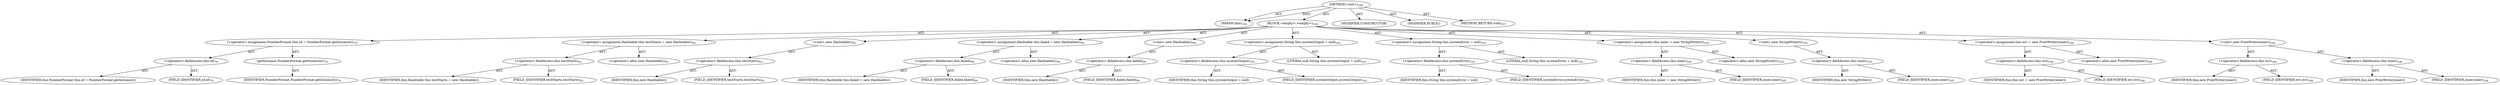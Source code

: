 digraph "&lt;init&gt;" {  
"111669149696" [label = <(METHOD,&lt;init&gt;)<SUB>104</SUB>> ]
"115964116997" [label = <(PARAM,this)<SUB>104</SUB>> ]
"25769803776" [label = <(BLOCK,&lt;empty&gt;,&lt;empty&gt;)<SUB>104</SUB>> ]
"30064771072" [label = <(&lt;operator&gt;.assignment,NumberFormat this.nf = NumberFormat.getInstance())<SUB>79</SUB>> ]
"30064771073" [label = <(&lt;operator&gt;.fieldAccess,this.nf)<SUB>79</SUB>> ]
"68719476741" [label = <(IDENTIFIER,this,NumberFormat this.nf = NumberFormat.getInstance())> ]
"55834574848" [label = <(FIELD_IDENTIFIER,nf,nf)<SUB>79</SUB>> ]
"30064771074" [label = <(getInstance,NumberFormat.getInstance())<SUB>79</SUB>> ]
"68719476742" [label = <(IDENTIFIER,NumberFormat,NumberFormat.getInstance())<SUB>79</SUB>> ]
"30064771075" [label = <(&lt;operator&gt;.assignment,Hashtable this.testStarts = new Hashtable())<SUB>83</SUB>> ]
"30064771076" [label = <(&lt;operator&gt;.fieldAccess,this.testStarts)<SUB>83</SUB>> ]
"68719476743" [label = <(IDENTIFIER,this,Hashtable this.testStarts = new Hashtable())> ]
"55834574849" [label = <(FIELD_IDENTIFIER,testStarts,testStarts)<SUB>83</SUB>> ]
"30064771077" [label = <(&lt;operator&gt;.alloc,new Hashtable())<SUB>83</SUB>> ]
"30064771078" [label = <(&lt;init&gt;,new Hashtable())<SUB>83</SUB>> ]
"30064771079" [label = <(&lt;operator&gt;.fieldAccess,this.testStarts)<SUB>83</SUB>> ]
"68719476744" [label = <(IDENTIFIER,this,new Hashtable())> ]
"55834574850" [label = <(FIELD_IDENTIFIER,testStarts,testStarts)<SUB>83</SUB>> ]
"30064771080" [label = <(&lt;operator&gt;.assignment,Hashtable this.failed = new Hashtable())<SUB>99</SUB>> ]
"30064771081" [label = <(&lt;operator&gt;.fieldAccess,this.failed)<SUB>99</SUB>> ]
"68719476745" [label = <(IDENTIFIER,this,Hashtable this.failed = new Hashtable())> ]
"55834574851" [label = <(FIELD_IDENTIFIER,failed,failed)<SUB>99</SUB>> ]
"30064771082" [label = <(&lt;operator&gt;.alloc,new Hashtable())<SUB>99</SUB>> ]
"30064771083" [label = <(&lt;init&gt;,new Hashtable())<SUB>99</SUB>> ]
"30064771084" [label = <(&lt;operator&gt;.fieldAccess,this.failed)<SUB>99</SUB>> ]
"68719476746" [label = <(IDENTIFIER,this,new Hashtable())> ]
"55834574852" [label = <(FIELD_IDENTIFIER,failed,failed)<SUB>99</SUB>> ]
"30064771085" [label = <(&lt;operator&gt;.assignment,String this.systemOutput = null)<SUB>101</SUB>> ]
"30064771086" [label = <(&lt;operator&gt;.fieldAccess,this.systemOutput)<SUB>101</SUB>> ]
"68719476747" [label = <(IDENTIFIER,this,String this.systemOutput = null)> ]
"55834574853" [label = <(FIELD_IDENTIFIER,systemOutput,systemOutput)<SUB>101</SUB>> ]
"90194313216" [label = <(LITERAL,null,String this.systemOutput = null)<SUB>101</SUB>> ]
"30064771087" [label = <(&lt;operator&gt;.assignment,String this.systemError = null)<SUB>102</SUB>> ]
"30064771088" [label = <(&lt;operator&gt;.fieldAccess,this.systemError)<SUB>102</SUB>> ]
"68719476748" [label = <(IDENTIFIER,this,String this.systemError = null)> ]
"55834574854" [label = <(FIELD_IDENTIFIER,systemError,systemError)<SUB>102</SUB>> ]
"90194313217" [label = <(LITERAL,null,String this.systemError = null)<SUB>102</SUB>> ]
"30064771089" [label = <(&lt;operator&gt;.assignment,this.inner = new StringWriter())<SUB>105</SUB>> ]
"30064771090" [label = <(&lt;operator&gt;.fieldAccess,this.inner)<SUB>105</SUB>> ]
"68719476749" [label = <(IDENTIFIER,this,this.inner = new StringWriter())> ]
"55834574855" [label = <(FIELD_IDENTIFIER,inner,inner)<SUB>105</SUB>> ]
"30064771091" [label = <(&lt;operator&gt;.alloc,new StringWriter())<SUB>105</SUB>> ]
"30064771092" [label = <(&lt;init&gt;,new StringWriter())<SUB>105</SUB>> ]
"30064771093" [label = <(&lt;operator&gt;.fieldAccess,this.inner)<SUB>105</SUB>> ]
"68719476750" [label = <(IDENTIFIER,this,new StringWriter())> ]
"55834574856" [label = <(FIELD_IDENTIFIER,inner,inner)<SUB>105</SUB>> ]
"30064771094" [label = <(&lt;operator&gt;.assignment,this.wri = new PrintWriter(inner))<SUB>106</SUB>> ]
"30064771095" [label = <(&lt;operator&gt;.fieldAccess,this.wri)<SUB>106</SUB>> ]
"68719476751" [label = <(IDENTIFIER,this,this.wri = new PrintWriter(inner))> ]
"55834574857" [label = <(FIELD_IDENTIFIER,wri,wri)<SUB>106</SUB>> ]
"30064771096" [label = <(&lt;operator&gt;.alloc,new PrintWriter(inner))<SUB>106</SUB>> ]
"30064771097" [label = <(&lt;init&gt;,new PrintWriter(inner))<SUB>106</SUB>> ]
"30064771098" [label = <(&lt;operator&gt;.fieldAccess,this.wri)<SUB>106</SUB>> ]
"68719476752" [label = <(IDENTIFIER,this,new PrintWriter(inner))> ]
"55834574858" [label = <(FIELD_IDENTIFIER,wri,wri)<SUB>106</SUB>> ]
"30064771099" [label = <(&lt;operator&gt;.fieldAccess,this.inner)<SUB>106</SUB>> ]
"68719476753" [label = <(IDENTIFIER,this,new PrintWriter(inner))> ]
"55834574859" [label = <(FIELD_IDENTIFIER,inner,inner)<SUB>106</SUB>> ]
"133143986184" [label = <(MODIFIER,CONSTRUCTOR)> ]
"133143986185" [label = <(MODIFIER,PUBLIC)> ]
"128849018880" [label = <(METHOD_RETURN,void)<SUB>107</SUB>> ]
  "111669149696" -> "115964116997"  [ label = "AST: "] 
  "111669149696" -> "25769803776"  [ label = "AST: "] 
  "111669149696" -> "133143986184"  [ label = "AST: "] 
  "111669149696" -> "133143986185"  [ label = "AST: "] 
  "111669149696" -> "128849018880"  [ label = "AST: "] 
  "25769803776" -> "30064771072"  [ label = "AST: "] 
  "25769803776" -> "30064771075"  [ label = "AST: "] 
  "25769803776" -> "30064771078"  [ label = "AST: "] 
  "25769803776" -> "30064771080"  [ label = "AST: "] 
  "25769803776" -> "30064771083"  [ label = "AST: "] 
  "25769803776" -> "30064771085"  [ label = "AST: "] 
  "25769803776" -> "30064771087"  [ label = "AST: "] 
  "25769803776" -> "30064771089"  [ label = "AST: "] 
  "25769803776" -> "30064771092"  [ label = "AST: "] 
  "25769803776" -> "30064771094"  [ label = "AST: "] 
  "25769803776" -> "30064771097"  [ label = "AST: "] 
  "30064771072" -> "30064771073"  [ label = "AST: "] 
  "30064771072" -> "30064771074"  [ label = "AST: "] 
  "30064771073" -> "68719476741"  [ label = "AST: "] 
  "30064771073" -> "55834574848"  [ label = "AST: "] 
  "30064771074" -> "68719476742"  [ label = "AST: "] 
  "30064771075" -> "30064771076"  [ label = "AST: "] 
  "30064771075" -> "30064771077"  [ label = "AST: "] 
  "30064771076" -> "68719476743"  [ label = "AST: "] 
  "30064771076" -> "55834574849"  [ label = "AST: "] 
  "30064771078" -> "30064771079"  [ label = "AST: "] 
  "30064771079" -> "68719476744"  [ label = "AST: "] 
  "30064771079" -> "55834574850"  [ label = "AST: "] 
  "30064771080" -> "30064771081"  [ label = "AST: "] 
  "30064771080" -> "30064771082"  [ label = "AST: "] 
  "30064771081" -> "68719476745"  [ label = "AST: "] 
  "30064771081" -> "55834574851"  [ label = "AST: "] 
  "30064771083" -> "30064771084"  [ label = "AST: "] 
  "30064771084" -> "68719476746"  [ label = "AST: "] 
  "30064771084" -> "55834574852"  [ label = "AST: "] 
  "30064771085" -> "30064771086"  [ label = "AST: "] 
  "30064771085" -> "90194313216"  [ label = "AST: "] 
  "30064771086" -> "68719476747"  [ label = "AST: "] 
  "30064771086" -> "55834574853"  [ label = "AST: "] 
  "30064771087" -> "30064771088"  [ label = "AST: "] 
  "30064771087" -> "90194313217"  [ label = "AST: "] 
  "30064771088" -> "68719476748"  [ label = "AST: "] 
  "30064771088" -> "55834574854"  [ label = "AST: "] 
  "30064771089" -> "30064771090"  [ label = "AST: "] 
  "30064771089" -> "30064771091"  [ label = "AST: "] 
  "30064771090" -> "68719476749"  [ label = "AST: "] 
  "30064771090" -> "55834574855"  [ label = "AST: "] 
  "30064771092" -> "30064771093"  [ label = "AST: "] 
  "30064771093" -> "68719476750"  [ label = "AST: "] 
  "30064771093" -> "55834574856"  [ label = "AST: "] 
  "30064771094" -> "30064771095"  [ label = "AST: "] 
  "30064771094" -> "30064771096"  [ label = "AST: "] 
  "30064771095" -> "68719476751"  [ label = "AST: "] 
  "30064771095" -> "55834574857"  [ label = "AST: "] 
  "30064771097" -> "30064771098"  [ label = "AST: "] 
  "30064771097" -> "30064771099"  [ label = "AST: "] 
  "30064771098" -> "68719476752"  [ label = "AST: "] 
  "30064771098" -> "55834574858"  [ label = "AST: "] 
  "30064771099" -> "68719476753"  [ label = "AST: "] 
  "30064771099" -> "55834574859"  [ label = "AST: "] 
  "111669149696" -> "115964116997"  [ label = "DDG: "] 
}
